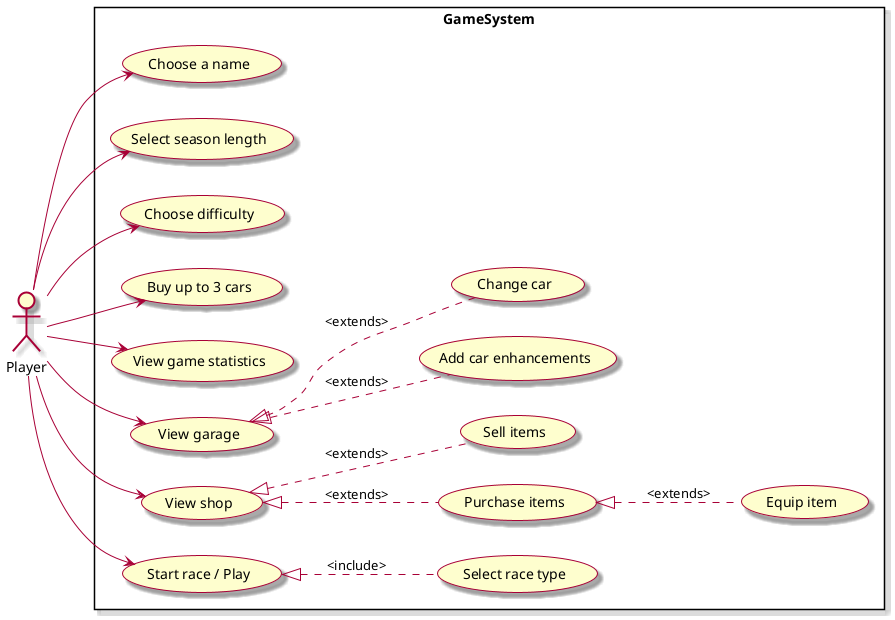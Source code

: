 @startuml
'Alt + D to preview

skin rose
left to right direction

:Player: as Player

rectangle GameSystem {

Player --> (Choose a name)
Player --> (Select season length)
Player --> (Choose difficulty)
Player --> (Buy up to 3 cars)
Player --> (View game statistics)

Player --> (View garage)  
(View garage) <|.. (Add car enhancements) : <extends>
(View garage) <|.. (Change car) : <extends>

Player --> (View shop)
(View shop) <|.. (Purchase items) : <extends>
(View shop) <|.. (Sell items) : <extends>
(Purchase items) <|.. (Equip item) : <extends>

Player --> (Start race / Play)
(Start race / Play) <|.. (Select race type) : <include>

}





@enduml
